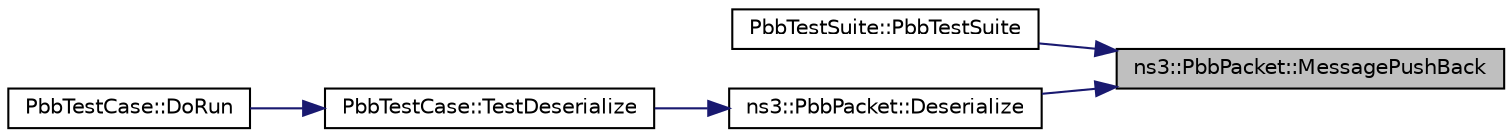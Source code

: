 digraph "ns3::PbbPacket::MessagePushBack"
{
 // LATEX_PDF_SIZE
  edge [fontname="Helvetica",fontsize="10",labelfontname="Helvetica",labelfontsize="10"];
  node [fontname="Helvetica",fontsize="10",shape=record];
  rankdir="RL";
  Node1 [label="ns3::PbbPacket::MessagePushBack",height=0.2,width=0.4,color="black", fillcolor="grey75", style="filled", fontcolor="black",tooltip="Appends a message to the back of this packet."];
  Node1 -> Node2 [dir="back",color="midnightblue",fontsize="10",style="solid",fontname="Helvetica"];
  Node2 [label="PbbTestSuite::PbbTestSuite",height=0.2,width=0.4,color="black", fillcolor="white", style="filled",URL="$class_pbb_test_suite.html#accf2ac0c93fc17ab488c419367b76590",tooltip=" "];
  Node1 -> Node3 [dir="back",color="midnightblue",fontsize="10",style="solid",fontname="Helvetica"];
  Node3 [label="ns3::PbbPacket::Deserialize",height=0.2,width=0.4,color="black", fillcolor="white", style="filled",URL="$classns3_1_1_pbb_packet.html#a6bb42350cf2613e48d9c7c50a0c71f93",tooltip="Deserializes a packet from the specified buffer."];
  Node3 -> Node4 [dir="back",color="midnightblue",fontsize="10",style="solid",fontname="Helvetica"];
  Node4 [label="PbbTestCase::TestDeserialize",height=0.2,width=0.4,color="black", fillcolor="white", style="filled",URL="$class_pbb_test_case.html#a94ee7e29255773f0ea94597fd0af89ff",tooltip="Deserialization."];
  Node4 -> Node5 [dir="back",color="midnightblue",fontsize="10",style="solid",fontname="Helvetica"];
  Node5 [label="PbbTestCase::DoRun",height=0.2,width=0.4,color="black", fillcolor="white", style="filled",URL="$class_pbb_test_case.html#a7e27e798743b0fee57106bdc3ff63a1c",tooltip="Implementation to actually run this TestCase."];
}
